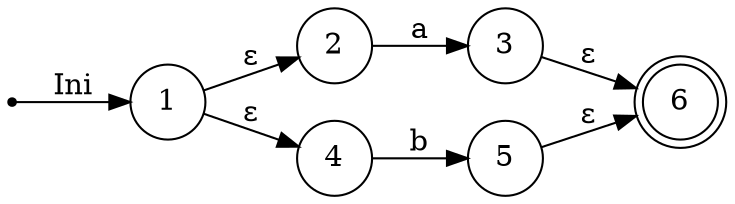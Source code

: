 digraph automata{
	 rankdir="LR";
	 
	 node[shape="point"]; inicial;
	 node[shape="circle"]; 1,2,3,4,5;
	 node[shape="doublecircle"]; 6;
     
	 inicial-> 1   [label="Ini"] ;
	 1-> 2   [label="&epsilon;"] ;
	 2->3  [label="a"];
	 3->6 [label="&epsilon;"] ;
	 
	 1->4[label="&epsilon;"];
	 4->5  [label="b"];
	 5->6  [label="&epsilon;"];
	 
}
//dot -Tjpg automata.gv -o auto